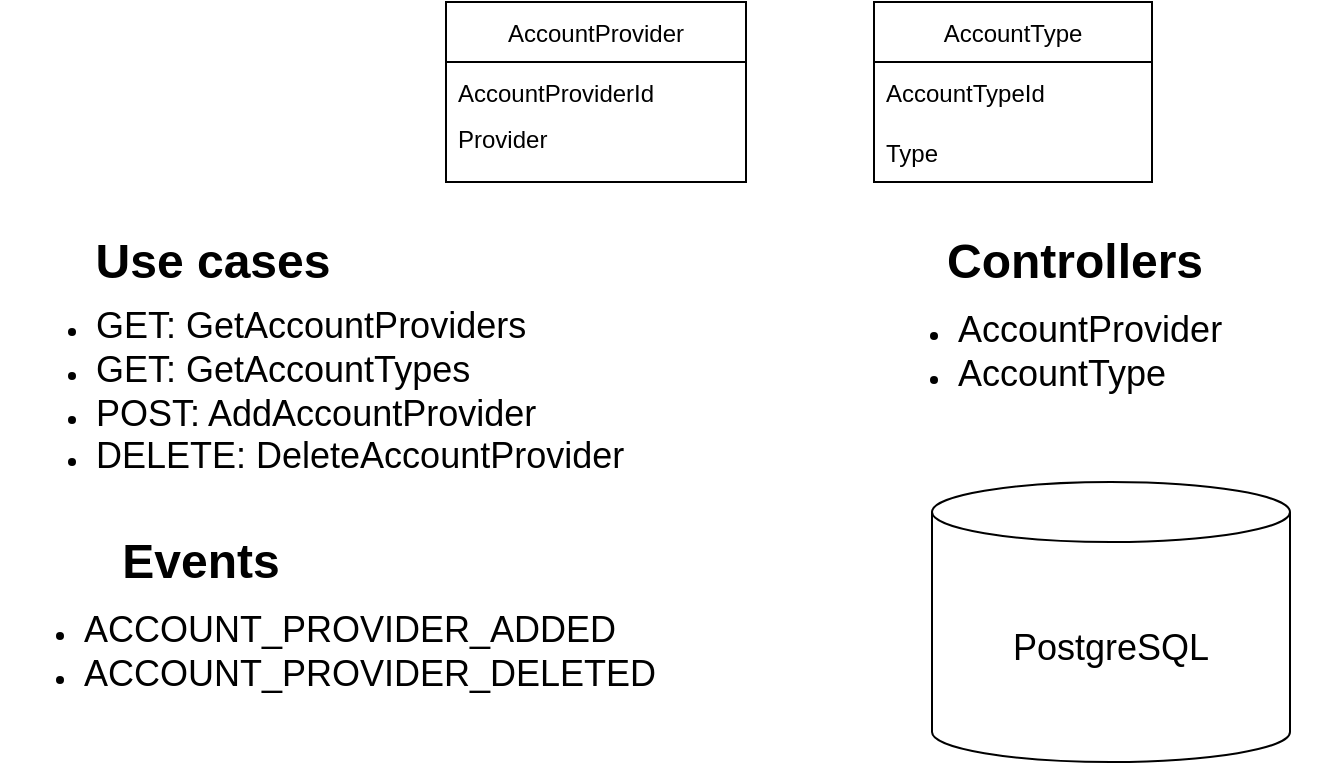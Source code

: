 <mxfile version="17.4.2" type="device"><diagram id="C5RBs43oDa-KdzZeNtuy" name="Page-1"><mxGraphModel dx="1662" dy="945" grid="1" gridSize="10" guides="1" tooltips="1" connect="1" arrows="1" fold="1" page="1" pageScale="1" pageWidth="827" pageHeight="1169" math="0" shadow="0"><root><mxCell id="WIyWlLk6GJQsqaUBKTNV-0"/><mxCell id="WIyWlLk6GJQsqaUBKTNV-1" parent="WIyWlLk6GJQsqaUBKTNV-0"/><mxCell id="_1UYPnqdOevNpMvFcBMs-1" value="AccountProvider" style="swimlane;fontStyle=0;childLayout=stackLayout;horizontal=1;startSize=30;horizontalStack=0;resizeParent=1;resizeParentMax=0;resizeLast=0;collapsible=1;marginBottom=0;" parent="WIyWlLk6GJQsqaUBKTNV-1" vertex="1"><mxGeometry x="237" y="40" width="150" height="90" as="geometry"/></mxCell><mxCell id="_1UYPnqdOevNpMvFcBMs-2" value="AccountProviderId" style="text;strokeColor=none;fillColor=none;align=left;verticalAlign=middle;spacingLeft=4;spacingRight=4;overflow=hidden;points=[[0,0.5],[1,0.5]];portConstraint=eastwest;rotatable=0;" parent="_1UYPnqdOevNpMvFcBMs-1" vertex="1"><mxGeometry y="30" width="150" height="30" as="geometry"/></mxCell><mxCell id="_1UYPnqdOevNpMvFcBMs-3" value="Provider&#10;" style="text;strokeColor=none;fillColor=none;align=left;verticalAlign=middle;spacingLeft=4;spacingRight=4;overflow=hidden;points=[[0,0.5],[1,0.5]];portConstraint=eastwest;rotatable=0;" parent="_1UYPnqdOevNpMvFcBMs-1" vertex="1"><mxGeometry y="60" width="150" height="30" as="geometry"/></mxCell><mxCell id="_1UYPnqdOevNpMvFcBMs-5" value="AccountType" style="swimlane;fontStyle=0;childLayout=stackLayout;horizontal=1;startSize=30;horizontalStack=0;resizeParent=1;resizeParentMax=0;resizeLast=0;collapsible=1;marginBottom=0;" parent="WIyWlLk6GJQsqaUBKTNV-1" vertex="1"><mxGeometry x="451" y="40" width="139" height="90" as="geometry"/></mxCell><mxCell id="_1UYPnqdOevNpMvFcBMs-6" value="AccountTypeId" style="text;strokeColor=none;fillColor=none;align=left;verticalAlign=middle;spacingLeft=4;spacingRight=4;overflow=hidden;points=[[0,0.5],[1,0.5]];portConstraint=eastwest;rotatable=0;" parent="_1UYPnqdOevNpMvFcBMs-5" vertex="1"><mxGeometry y="30" width="139" height="30" as="geometry"/></mxCell><mxCell id="_1UYPnqdOevNpMvFcBMs-7" value="Type" style="text;strokeColor=none;fillColor=none;align=left;verticalAlign=middle;spacingLeft=4;spacingRight=4;overflow=hidden;points=[[0,0.5],[1,0.5]];portConstraint=eastwest;rotatable=0;" parent="_1UYPnqdOevNpMvFcBMs-5" vertex="1"><mxGeometry y="60" width="139" height="30" as="geometry"/></mxCell><mxCell id="u4KFZ6vLmeDP6gzw9ScD-7" value="&lt;ul&gt;&lt;li&gt;&lt;font style=&quot;font-size: 18px&quot;&gt;GET: GetAccountProviders&lt;/font&gt;&lt;/li&gt;&lt;li&gt;&lt;font style=&quot;font-size: 18px&quot;&gt;GET: GetAccountTypes&lt;/font&gt;&lt;/li&gt;&lt;li&gt;&lt;font style=&quot;font-size: 18px&quot;&gt;POST: AddAccountProvider&lt;/font&gt;&lt;/li&gt;&lt;li&gt;&lt;font style=&quot;font-size: 18px&quot;&gt;DELETE: DeleteAccountProvider&lt;/font&gt;&lt;/li&gt;&lt;/ul&gt;" style="text;strokeColor=none;fillColor=none;html=1;whiteSpace=wrap;verticalAlign=middle;overflow=hidden;" vertex="1" parent="WIyWlLk6GJQsqaUBKTNV-1"><mxGeometry x="20" y="170" width="494" height="130" as="geometry"/></mxCell><mxCell id="u4KFZ6vLmeDP6gzw9ScD-8" value="Use cases" style="text;strokeColor=none;fillColor=none;html=1;fontSize=24;fontStyle=1;verticalAlign=middle;align=center;" vertex="1" parent="WIyWlLk6GJQsqaUBKTNV-1"><mxGeometry x="70" y="150" width="100" height="40" as="geometry"/></mxCell><mxCell id="u4KFZ6vLmeDP6gzw9ScD-9" value="&lt;ul&gt;&lt;li&gt;&lt;span style=&quot;font-size: 18px&quot;&gt;AccountProvider&lt;/span&gt;&lt;/li&gt;&lt;li&gt;&lt;span style=&quot;font-size: 18px&quot;&gt;AccountType&lt;/span&gt;&lt;/li&gt;&lt;/ul&gt;" style="text;strokeColor=none;fillColor=none;html=1;whiteSpace=wrap;verticalAlign=middle;overflow=hidden;" vertex="1" parent="WIyWlLk6GJQsqaUBKTNV-1"><mxGeometry x="451" y="150" width="227" height="130" as="geometry"/></mxCell><mxCell id="u4KFZ6vLmeDP6gzw9ScD-10" value="Controllers" style="text;strokeColor=none;fillColor=none;html=1;fontSize=24;fontStyle=1;verticalAlign=middle;align=center;" vertex="1" parent="WIyWlLk6GJQsqaUBKTNV-1"><mxGeometry x="501" y="150" width="100" height="40" as="geometry"/></mxCell><mxCell id="u4KFZ6vLmeDP6gzw9ScD-12" value="&lt;ul&gt;&lt;li&gt;&lt;span style=&quot;font-size: 18px&quot;&gt;ACCOUNT_PROVIDER_ADDED&lt;/span&gt;&lt;/li&gt;&lt;li&gt;&lt;span style=&quot;font-size: 18px&quot;&gt;ACCOUNT_PROVIDER_DELETED&lt;/span&gt;&lt;/li&gt;&lt;/ul&gt;" style="text;strokeColor=none;fillColor=none;html=1;whiteSpace=wrap;verticalAlign=middle;overflow=hidden;" vertex="1" parent="WIyWlLk6GJQsqaUBKTNV-1"><mxGeometry x="14" y="300" width="400" height="130" as="geometry"/></mxCell><mxCell id="u4KFZ6vLmeDP6gzw9ScD-13" value="Events" style="text;strokeColor=none;fillColor=none;html=1;fontSize=24;fontStyle=1;verticalAlign=middle;align=center;" vertex="1" parent="WIyWlLk6GJQsqaUBKTNV-1"><mxGeometry x="64" y="300" width="100" height="40" as="geometry"/></mxCell><mxCell id="u4KFZ6vLmeDP6gzw9ScD-14" value="PostgreSQL" style="shape=cylinder3;whiteSpace=wrap;html=1;boundedLbl=1;backgroundOutline=1;size=15;fontSize=18;" vertex="1" parent="WIyWlLk6GJQsqaUBKTNV-1"><mxGeometry x="480" y="280" width="179" height="140" as="geometry"/></mxCell></root></mxGraphModel></diagram></mxfile>